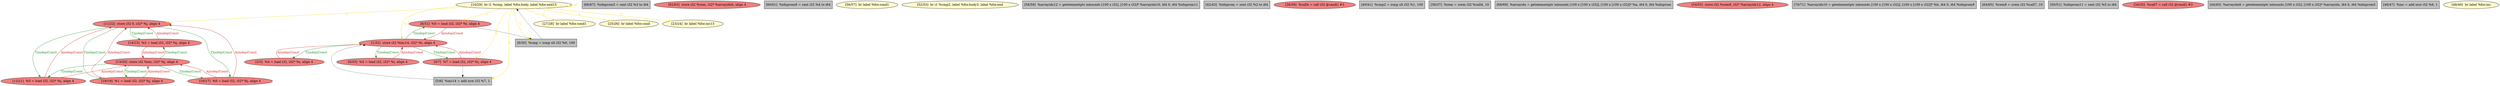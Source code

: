 
digraph G {


node1265 [fillcolor=lightcoral,label="[11/22]  store i32 0, i32* %j, align 4",shape=ellipse,style=filled ]
node1259 [fillcolor=grey,label="[66/67]  %idxprom5 = sext i32 %3 to i64",shape=rectangle,style=filled ]
node1257 [fillcolor=lightcoral,label="[13/20]  store i32 %inc, i32* %j, align 4",shape=ellipse,style=filled ]
node1256 [fillcolor=lightcoral,label="[62/63]  store i32 %rem, i32* %arrayidx6, align 4",shape=ellipse,style=filled ]
node1255 [fillcolor=grey,label="[60/61]  %idxprom9 = sext i32 %4 to i64",shape=rectangle,style=filled ]
node1262 [fillcolor=lightcoral,label="[14/15]  %3 = load i32, i32* %j, align 4",shape=ellipse,style=filled ]
node1252 [fillcolor=lemonchiffon,label="[56/57]  br label %for.cond1",shape=ellipse,style=filled ]
node1250 [fillcolor=lightcoral,label="[12/21]  %5 = load i32, i32* %j, align 4",shape=ellipse,style=filled ]
node1249 [fillcolor=lemonchiffon,label="[52/53]  br i1 %cmp2, label %for.body3, label %for.end",shape=ellipse,style=filled ]
node1248 [fillcolor=lightcoral,label="[8/31]  %0 = load i32, i32* %i, align 4",shape=ellipse,style=filled ]
node1261 [fillcolor=lemonchiffon,label="[27/28]  br label %for.cond1",shape=ellipse,style=filled ]
node1254 [fillcolor=grey,label="[58/59]  %arrayidx12 = getelementptr inbounds [100 x i32], [100 x i32]* %arrayidx10, i64 0, i64 %idxprom11",shape=rectangle,style=filled ]
node1236 [fillcolor=grey,label="[42/43]  %idxprom = sext i32 %2 to i64",shape=rectangle,style=filled ]
node1263 [fillcolor=lightcoral,label="[18/19]  %1 = load i32, i32* %j, align 4",shape=ellipse,style=filled ]
node1233 [fillcolor=lightcoral,label="[38/39]  %call4 = call i32 @rand() #3",shape=ellipse,style=filled ]
node1247 [fillcolor=lightcoral,label="[16/17]  %6 = load i32, i32* %j, align 4",shape=ellipse,style=filled ]
node1235 [fillcolor=grey,label="[40/41]  %cmp2 = icmp slt i32 %1, 100",shape=rectangle,style=filled ]
node1232 [fillcolor=grey,label="[36/37]  %rem = srem i32 %call4, 10",shape=rectangle,style=filled ]
node1260 [fillcolor=grey,label="[68/69]  %arrayidx = getelementptr inbounds [100 x [100 x i32]], [100 x [100 x i32]]* %a, i64 0, i64 %idxprom",shape=rectangle,style=filled ]
node1251 [fillcolor=lightcoral,label="[54/55]  store i32 %rem8, i32* %arrayidx12, align 4",shape=ellipse,style=filled ]
node1230 [fillcolor=lightcoral,label="[0/33]  %2 = load i32, i32* %i, align 4",shape=ellipse,style=filled ]
node1264 [fillcolor=grey,label="[70/71]  %arrayidx10 = getelementptr inbounds [100 x [100 x i32]], [100 x [100 x i32]]* %b, i64 0, i64 %idxprom9",shape=rectangle,style=filled ]
node1258 [fillcolor=grey,label="[64/65]  %rem8 = srem i32 %call7, 10",shape=rectangle,style=filled ]
node1246 [fillcolor=grey,label="[50/51]  %idxprom11 = sext i32 %5 to i64",shape=rectangle,style=filled ]
node1239 [fillcolor=grey,label="[5/6]  %inc14 = add nsw i32 %7, 1",shape=rectangle,style=filled ]
node1253 [fillcolor=lightcoral,label="[2/3]  %4 = load i32, i32* %i, align 4",shape=ellipse,style=filled ]
node1231 [fillcolor=lightcoral,label="[34/35]  %call7 = call i32 @rand() #3",shape=ellipse,style=filled ]
node1242 [fillcolor=lightcoral,label="[4/7]  %7 = load i32, i32* %i, align 4",shape=ellipse,style=filled ]
node1237 [fillcolor=grey,label="[44/45]  %arrayidx6 = getelementptr inbounds [100 x i32], [100 x i32]* %arrayidx, i64 0, i64 %idxprom5",shape=rectangle,style=filled ]
node1238 [fillcolor=lightcoral,label="[1/32]  store i32 %inc14, i32* %i, align 4",shape=ellipse,style=filled ]
node1234 [fillcolor=lemonchiffon,label="[25/26]  br label %for.cond",shape=ellipse,style=filled ]
node1243 [fillcolor=lemonchiffon,label="[23/24]  br label %for.inc13",shape=ellipse,style=filled ]
node1240 [fillcolor=lemonchiffon,label="[10/29]  br i1 %cmp, label %for.body, label %for.end15",shape=ellipse,style=filled ]
node1241 [fillcolor=grey,label="[46/47]  %inc = add nsw i32 %6, 1",shape=rectangle,style=filled ]
node1244 [fillcolor=lemonchiffon,label="[48/49]  br label %for.inc",shape=ellipse,style=filled ]
node1245 [fillcolor=grey,label="[9/30]  %cmp = icmp slt i32 %0, 100",shape=rectangle,style=filled ]

node1240->node1261 [style=solid,color=gold,label="C",penwidth=1.0,fontcolor=gold ]
node1240->node1238 [style=solid,color=gold,label="C",penwidth=1.0,fontcolor=gold ]
node1250->node1265 [style=solid,color=firebrick3,label="A|indep|Const",penwidth=1.0,fontcolor=firebrick3 ]
node1240->node1240 [style=solid,color=gold,label="C",penwidth=1.0,fontcolor=gold ]
node1250->node1257 [style=solid,color=firebrick3,label="A|indep|Const",penwidth=1.0,fontcolor=firebrick3 ]
node1248->node1245 [style=solid,color=black,label="",penwidth=0.5,fontcolor=black ]
node1238->node1253 [style=solid,color=forestgreen,label="T|indep|Const",penwidth=1.0,fontcolor=forestgreen ]
node1248->node1238 [style=solid,color=firebrick3,label="A|indep|Const",penwidth=1.0,fontcolor=firebrick3 ]
node1240->node1234 [style=solid,color=gold,label="C",penwidth=1.0,fontcolor=gold ]
node1240->node1242 [style=solid,color=gold,label="C",penwidth=1.0,fontcolor=gold ]
node1253->node1238 [style=solid,color=firebrick3,label="A|indep|Const",penwidth=1.0,fontcolor=firebrick3 ]
node1247->node1265 [style=solid,color=firebrick3,label="A|indep|Const",penwidth=1.0,fontcolor=firebrick3 ]
node1240->node1265 [style=solid,color=gold,label="C",penwidth=1.0,fontcolor=gold ]
node1240->node1245 [style=solid,color=gold,label="C",penwidth=1.0,fontcolor=gold ]
node1257->node1250 [style=solid,color=forestgreen,label="T|indep|Const",penwidth=1.0,fontcolor=forestgreen ]
node1262->node1257 [style=solid,color=firebrick3,label="A|indep|Const",penwidth=1.0,fontcolor=firebrick3 ]
node1257->node1262 [style=solid,color=forestgreen,label="T|indep|Const",penwidth=1.0,fontcolor=forestgreen ]
node1257->node1247 [style=solid,color=forestgreen,label="T|indep|Const",penwidth=1.0,fontcolor=forestgreen ]
node1238->node1242 [style=solid,color=forestgreen,label="T|indep|Const",penwidth=1.0,fontcolor=forestgreen ]
node1257->node1263 [style=solid,color=forestgreen,label="T|indep|Const",penwidth=1.0,fontcolor=forestgreen ]
node1239->node1238 [style=solid,color=black,label="",penwidth=0.5,fontcolor=black ]
node1265->node1263 [style=solid,color=forestgreen,label="T|indep|Const",penwidth=1.0,fontcolor=forestgreen ]
node1242->node1238 [style=solid,color=firebrick3,label="A|indep|Const",penwidth=1.0,fontcolor=firebrick3 ]
node1265->node1250 [style=solid,color=forestgreen,label="T|indep|Const",penwidth=1.0,fontcolor=forestgreen ]
node1240->node1248 [style=solid,color=gold,label="C",penwidth=1.0,fontcolor=gold ]
node1238->node1230 [style=solid,color=forestgreen,label="T|indep|Const",penwidth=1.0,fontcolor=forestgreen ]
node1247->node1257 [style=solid,color=firebrick3,label="A|indep|Const",penwidth=1.0,fontcolor=firebrick3 ]
node1230->node1238 [style=solid,color=firebrick3,label="A|indep|Const",penwidth=1.0,fontcolor=firebrick3 ]
node1262->node1265 [style=solid,color=firebrick3,label="A|indep|Const",penwidth=1.0,fontcolor=firebrick3 ]
node1263->node1257 [style=solid,color=firebrick3,label="A|indep|Const",penwidth=1.0,fontcolor=firebrick3 ]
node1263->node1265 [style=solid,color=firebrick3,label="A|indep|Const",penwidth=1.0,fontcolor=firebrick3 ]
node1265->node1247 [style=solid,color=forestgreen,label="T|indep|Const",penwidth=1.0,fontcolor=forestgreen ]
node1265->node1262 [style=solid,color=forestgreen,label="T|indep|Const",penwidth=1.0,fontcolor=forestgreen ]
node1240->node1239 [style=solid,color=gold,label="C",penwidth=1.0,fontcolor=gold ]
node1242->node1239 [style=solid,color=black,label="",penwidth=0.5,fontcolor=black ]
node1240->node1243 [style=solid,color=gold,label="C",penwidth=1.0,fontcolor=gold ]
node1238->node1248 [style=solid,color=forestgreen,label="T|indep|Const",penwidth=1.0,fontcolor=forestgreen ]
node1245->node1240 [style=solid,color=black,label="",penwidth=0.5,fontcolor=black ]


}
